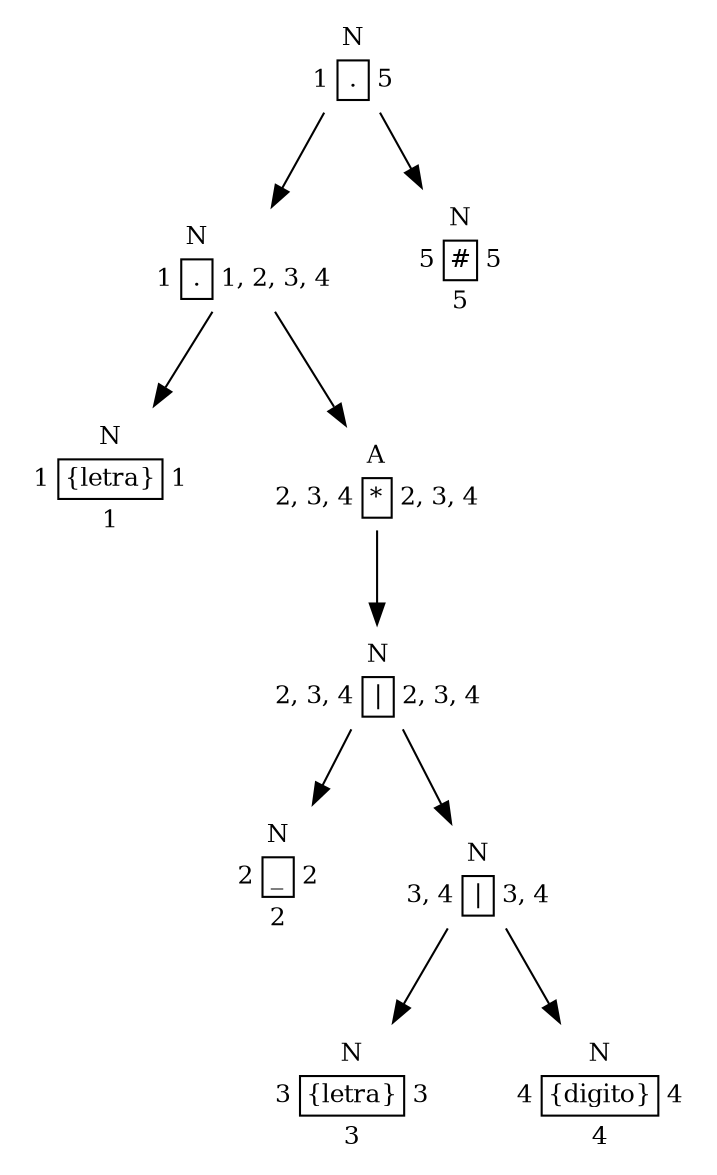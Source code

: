 digraph G {tabla0[shape=plaintext,fontsize=12, label=<<TABLE BORDER="0.1"><TR><TD></TD><TD>N</TD><TD></TD></TR><TR> <TD>1</TD><TD BORDER="1">{letra}</TD><TD>1</TD> </TR><TR> <TD></TD><TD>1</TD><TD></TD> </TR></TABLE>>];tabla2[shape=plaintext,fontsize=12, label=<<TABLE BORDER="0.1"><TR><TD></TD><TD>N</TD><TD></TD></TR><TR> <TD>2</TD><TD BORDER="1">_</TD><TD>2</TD> </TR><TR> <TD></TD><TD>2</TD><TD></TD> </TR></TABLE>>];tabla4[shape=plaintext,fontsize=12, label=<<TABLE BORDER="0.1"><TR><TD></TD><TD>N</TD><TD></TD></TR><TR> <TD>3</TD><TD BORDER="1">{letra}</TD><TD>3</TD> </TR><TR> <TD></TD><TD>3</TD><TD></TD> </TR></TABLE>>];tabla6[shape=plaintext,fontsize=12, label=<<TABLE BORDER="0.1"><TR><TD></TD><TD>N</TD><TD></TD></TR><TR> <TD>4</TD><TD BORDER="1">{digito}</TD><TD>4</TD> </TR><TR> <TD></TD><TD>4</TD><TD></TD> </TR></TABLE>>];tabla5[shape=plaintext,fontsize=12, label=<<TABLE BORDER="0.1"><TR><TD></TD><TD>N</TD><TD></TD></TR><TR> <TD>3, 4</TD><TD BORDER="1">|</TD><TD>3, 4</TD> </TR></TABLE>>];tabla5 -> tabla4;tabla5 -> tabla6;tabla3[shape=plaintext,fontsize=12, label=<<TABLE BORDER="0.1"><TR><TD></TD><TD>N</TD><TD></TD></TR><TR> <TD>2, 3, 4</TD><TD BORDER="1">|</TD><TD>2, 3, 4</TD> </TR></TABLE>>];tabla3 -> tabla2;tabla3 -> tabla5;tabla7[shape=plaintext,fontsize=12, label=<<TABLE BORDER="0.1"><TR><TD></TD><TD>A</TD><TD></TD></TR><TR> <TD>2, 3, 4</TD><TD BORDER="1">*</TD><TD>2, 3, 4</TD> </TR></TABLE>>];tabla7 -> tabla3;tabla1[shape=plaintext,fontsize=12, label=<<TABLE BORDER="0.1"><TR><TD></TD><TD>N</TD><TD></TD></TR><TR> <TD>1</TD><TD BORDER="1">.</TD><TD>1, 2, 3, 4</TD> </TR></TABLE>>];tabla1 -> tabla0;tabla1 -> tabla7;tabla9[shape=plaintext,fontsize=12, label=<<TABLE BORDER="0.1"><TR><TD></TD><TD>N</TD><TD></TD></TR><TR> <TD>5</TD><TD BORDER="1">#</TD><TD>5</TD> </TR><TR> <TD></TD><TD>5</TD><TD></TD> </TR></TABLE>>];tabla8[shape=plaintext,fontsize=12, label=<<TABLE BORDER="0.1"><TR><TD></TD><TD>N</TD><TD></TD></TR><TR> <TD>1</TD><TD BORDER="1">.</TD><TD>5</TD> </TR></TABLE>>];tabla8 -> tabla1;tabla8 -> tabla9;}